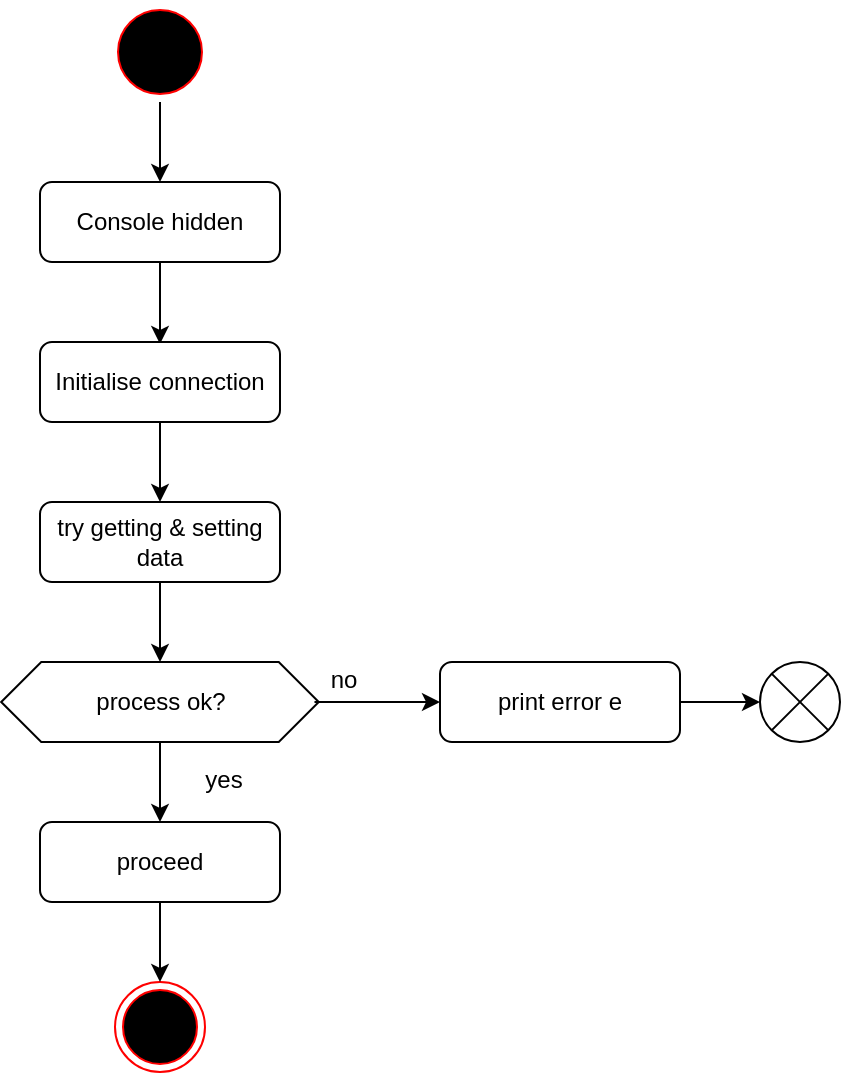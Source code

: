 <mxfile version="20.6.2" type="device"><diagram id="t9TtiiNSLBNMTLuJlj-f" name="Page-1"><mxGraphModel dx="967" dy="789" grid="1" gridSize="10" guides="1" tooltips="1" connect="1" arrows="1" fold="1" page="1" pageScale="1" pageWidth="827" pageHeight="1169" math="0" shadow="0"><root><mxCell id="0"/><mxCell id="1" parent="0"/><mxCell id="6BfFueURGVzydp29uP8t-1" value="" style="edgeStyle=orthogonalEdgeStyle;rounded=0;orthogonalLoop=1;jettySize=auto;html=1;" parent="1" source="6BfFueURGVzydp29uP8t-2" target="6BfFueURGVzydp29uP8t-4" edge="1"><mxGeometry relative="1" as="geometry"/></mxCell><mxCell id="6BfFueURGVzydp29uP8t-2" value="" style="ellipse;html=1;shape=startState;fillColor=#000000;strokeColor=#ff0000;" parent="1" vertex="1"><mxGeometry x="315" y="110" width="50" height="50" as="geometry"/></mxCell><mxCell id="6BfFueURGVzydp29uP8t-3" style="edgeStyle=orthogonalEdgeStyle;rounded=0;orthogonalLoop=1;jettySize=auto;html=1;entryX=0.5;entryY=0;entryDx=0;entryDy=0;" parent="1" source="6BfFueURGVzydp29uP8t-4" edge="1"><mxGeometry relative="1" as="geometry"><mxPoint x="340" y="281" as="targetPoint"/></mxGeometry></mxCell><mxCell id="6BfFueURGVzydp29uP8t-4" value="Console hidden" style="rounded=1;whiteSpace=wrap;html=1;" parent="1" vertex="1"><mxGeometry x="280" y="200" width="120" height="40" as="geometry"/></mxCell><mxCell id="6BfFueURGVzydp29uP8t-5" value="" style="ellipse;html=1;shape=endState;fillColor=#000000;strokeColor=#ff0000;" parent="1" vertex="1"><mxGeometry x="317.5" y="600" width="45" height="45" as="geometry"/></mxCell><mxCell id="6BfFueURGVzydp29uP8t-31" style="edgeStyle=orthogonalEdgeStyle;rounded=0;orthogonalLoop=1;jettySize=auto;html=1;entryX=0.5;entryY=0;entryDx=0;entryDy=0;" parent="1" source="6BfFueURGVzydp29uP8t-7" target="6BfFueURGVzydp29uP8t-30" edge="1"><mxGeometry relative="1" as="geometry"/></mxCell><mxCell id="6BfFueURGVzydp29uP8t-7" value="Initialise connection" style="rounded=1;whiteSpace=wrap;html=1;" parent="1" vertex="1"><mxGeometry x="280" y="280" width="120" height="40" as="geometry"/></mxCell><mxCell id="6BfFueURGVzydp29uP8t-33" style="edgeStyle=orthogonalEdgeStyle;rounded=0;orthogonalLoop=1;jettySize=auto;html=1;entryX=0.5;entryY=0;entryDx=0;entryDy=0;" parent="1" source="6BfFueURGVzydp29uP8t-9" target="6BfFueURGVzydp29uP8t-11" edge="1"><mxGeometry relative="1" as="geometry"/></mxCell><mxCell id="6BfFueURGVzydp29uP8t-9" value="process ok?" style="shape=hexagon;perimeter=hexagonPerimeter2;whiteSpace=wrap;html=1;fixedSize=1;rounded=0;sketch=0;shadow=0;" parent="1" vertex="1"><mxGeometry x="260.63" y="440" width="158.75" height="40" as="geometry"/></mxCell><mxCell id="6BfFueURGVzydp29uP8t-10" style="edgeStyle=orthogonalEdgeStyle;rounded=0;orthogonalLoop=1;jettySize=auto;html=1;entryX=0.5;entryY=0;entryDx=0;entryDy=0;" parent="1" source="6BfFueURGVzydp29uP8t-11" target="6BfFueURGVzydp29uP8t-5" edge="1"><mxGeometry relative="1" as="geometry"/></mxCell><mxCell id="6BfFueURGVzydp29uP8t-11" value="proceed" style="rounded=1;whiteSpace=wrap;html=1;" parent="1" vertex="1"><mxGeometry x="280" y="520" width="120" height="40" as="geometry"/></mxCell><mxCell id="6BfFueURGVzydp29uP8t-12" style="edgeStyle=orthogonalEdgeStyle;rounded=0;orthogonalLoop=1;jettySize=auto;html=1;exitX=0.25;exitY=1;exitDx=0;exitDy=0;entryX=0;entryY=0.5;entryDx=0;entryDy=0;" parent="1" source="6BfFueURGVzydp29uP8t-13" edge="1"><mxGeometry relative="1" as="geometry"><Array as="points"><mxPoint x="450" y="460"/><mxPoint x="450" y="460"/></Array><mxPoint x="480" y="460" as="targetPoint"/></mxGeometry></mxCell><mxCell id="6BfFueURGVzydp29uP8t-13" value="&lt;font style=&quot;font-size: 12px;&quot;&gt;no&lt;/font&gt;" style="text;html=1;strokeColor=none;fillColor=none;align=center;verticalAlign=middle;whiteSpace=wrap;rounded=0;fontSize=23;" parent="1" vertex="1"><mxGeometry x="402.24" y="430" width="60" height="30" as="geometry"/></mxCell><mxCell id="6BfFueURGVzydp29uP8t-14" style="edgeStyle=orthogonalEdgeStyle;rounded=0;orthogonalLoop=1;jettySize=auto;html=1;entryX=0;entryY=0.5;entryDx=0;entryDy=0;" parent="1" source="6BfFueURGVzydp29uP8t-15" target="6BfFueURGVzydp29uP8t-16" edge="1"><mxGeometry relative="1" as="geometry"/></mxCell><mxCell id="6BfFueURGVzydp29uP8t-15" value="print error e" style="rounded=1;whiteSpace=wrap;html=1;" parent="1" vertex="1"><mxGeometry x="480" y="440" width="120" height="40" as="geometry"/></mxCell><mxCell id="6BfFueURGVzydp29uP8t-16" value="" style="shape=sumEllipse;perimeter=ellipsePerimeter;whiteSpace=wrap;html=1;backgroundOutline=1;" parent="1" vertex="1"><mxGeometry x="640" y="440" width="40" height="40" as="geometry"/></mxCell><mxCell id="6BfFueURGVzydp29uP8t-17" value="&lt;font style=&quot;font-size: 12px;&quot;&gt;yes&lt;/font&gt;" style="text;html=1;strokeColor=none;fillColor=none;align=center;verticalAlign=middle;whiteSpace=wrap;rounded=0;fontSize=23;" parent="1" vertex="1"><mxGeometry x="342.24" y="480" width="60" height="30" as="geometry"/></mxCell><mxCell id="6BfFueURGVzydp29uP8t-32" style="edgeStyle=orthogonalEdgeStyle;rounded=0;orthogonalLoop=1;jettySize=auto;html=1;entryX=0.5;entryY=0;entryDx=0;entryDy=0;" parent="1" source="6BfFueURGVzydp29uP8t-30" target="6BfFueURGVzydp29uP8t-9" edge="1"><mxGeometry relative="1" as="geometry"/></mxCell><mxCell id="6BfFueURGVzydp29uP8t-30" value="try getting &amp;amp; setting data" style="rounded=1;whiteSpace=wrap;html=1;" parent="1" vertex="1"><mxGeometry x="280" y="360" width="120" height="40" as="geometry"/></mxCell></root></mxGraphModel></diagram></mxfile>